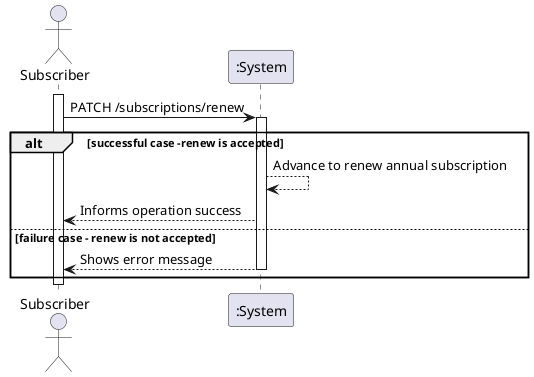 @startuml
'https://plantuml.com/sequence-diagram
actor "Subscriber" as MD

activate MD
MD -> ":System" : PATCH /subscriptions/renew
alt successful case -renew is accepted
activate ":System"
":System" --> ":System" : Advance to renew annual subscription
":System" --> MD : Informs operation success

else failure case - renew is not accepted

":System" --> MD : Shows error message
deactivate ":System"

end
deactivate MD
@enduml
